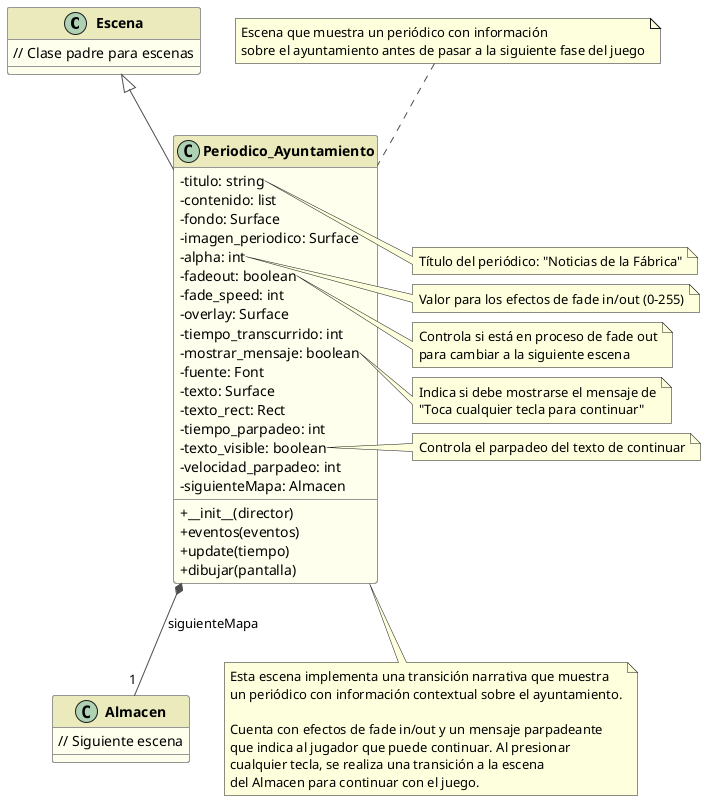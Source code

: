 @startuml Periodico_Ayuntamiento

skinparam classAttributeIconSize 0
skinparam classFontStyle bold
skinparam classBackgroundColor #FFFFEE
skinparam classBorderColor #969696
skinparam arrowColor #4D4D4D
skinparam shadowing false
skinparam stereotypeCBackgroundColor #CCE6FF

skinparam class {
  FontColor #000000
  HeaderBackgroundColor #EAEABD
  BorderThickness 1
}

class Escena {
  // Clase padre para escenas
}

class Periodico_Ayuntamiento {
  -titulo: string
  -contenido: list
  -fondo: Surface
  -imagen_periodico: Surface
  -alpha: int
  -fadeout: boolean
  -fade_speed: int
  -overlay: Surface
  -tiempo_transcurrido: int
  -mostrar_mensaje: boolean
  -fuente: Font
  -texto: Surface
  -texto_rect: Rect
  -tiempo_parpadeo: int
  -texto_visible: boolean
  -velocidad_parpadeo: int
  -siguienteMapa: Almacen
  +__init__(director)
  +eventos(eventos)
  +update(tiempo)
  +dibujar(pantalla)
}

class Almacen {
  // Siguiente escena
}

' Relaciones
Escena <|-- Periodico_Ayuntamiento
Periodico_Ayuntamiento *-- "1" Almacen : siguienteMapa

note top of Periodico_Ayuntamiento
  Escena que muestra un periódico con información 
  sobre el ayuntamiento antes de pasar a la siguiente fase del juego
end note

note right of Periodico_Ayuntamiento::titulo
  Título del periódico: "Noticias de la Fábrica"
end note

note right of Periodico_Ayuntamiento::alpha
  Valor para los efectos de fade in/out (0-255)
end note

note right of Periodico_Ayuntamiento::fadeout
  Controla si está en proceso de fade out
  para cambiar a la siguiente escena
end note

note right of Periodico_Ayuntamiento::mostrar_mensaje
  Indica si debe mostrarse el mensaje de
  "Toca cualquier tecla para continuar"
end note

note right of Periodico_Ayuntamiento::texto_visible
  Controla el parpadeo del texto de continuar
end note

note bottom of Periodico_Ayuntamiento
  Esta escena implementa una transición narrativa que muestra
  un periódico con información contextual sobre el ayuntamiento.
  
  Cuenta con efectos de fade in/out y un mensaje parpadeante
  que indica al jugador que puede continuar. Al presionar
  cualquier tecla, se realiza una transición a la escena
  del Almacen para continuar con el juego.
end note

@enduml